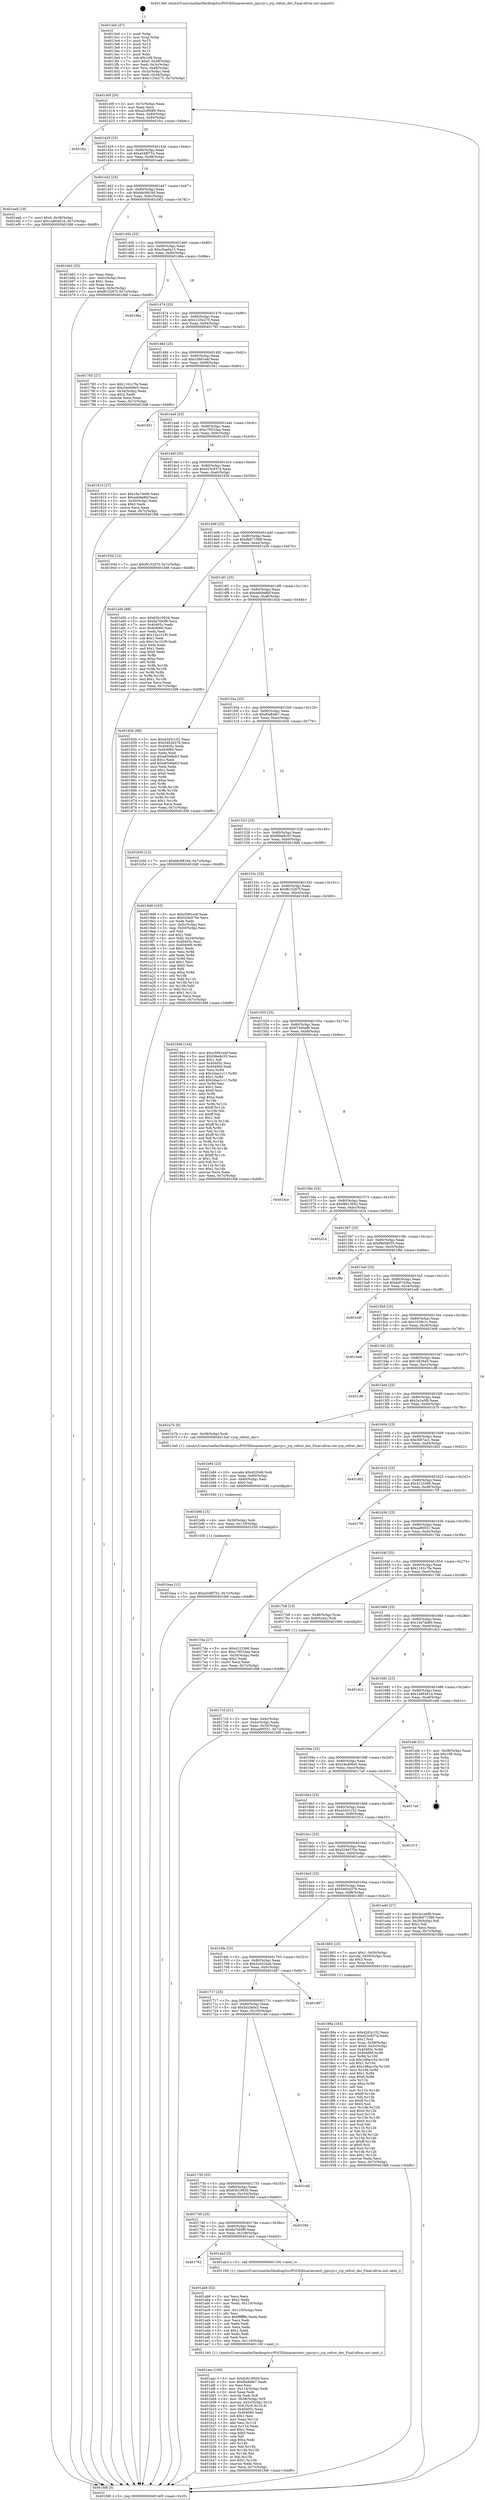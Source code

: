 digraph "0x4013e0" {
  label = "0x4013e0 (/mnt/c/Users/mathe/Desktop/tcc/POCII/binaries/extr_jqsrcjv.c_jvp_refcnt_dec_Final-ollvm.out::main(0))"
  labelloc = "t"
  node[shape=record]

  Entry [label="",width=0.3,height=0.3,shape=circle,fillcolor=black,style=filled]
  "0x40140f" [label="{
     0x40140f [26]\l
     | [instrs]\l
     &nbsp;&nbsp;0x40140f \<+3\>: mov -0x7c(%rbp),%eax\l
     &nbsp;&nbsp;0x401412 \<+2\>: mov %eax,%ecx\l
     &nbsp;&nbsp;0x401414 \<+6\>: sub $0xa2cf0689,%ecx\l
     &nbsp;&nbsp;0x40141a \<+3\>: mov %eax,-0x80(%rbp)\l
     &nbsp;&nbsp;0x40141d \<+6\>: mov %ecx,-0x84(%rbp)\l
     &nbsp;&nbsp;0x401423 \<+6\>: je 0000000000401fcc \<main+0xbec\>\l
  }"]
  "0x401fcc" [label="{
     0x401fcc\l
  }", style=dashed]
  "0x401429" [label="{
     0x401429 [25]\l
     | [instrs]\l
     &nbsp;&nbsp;0x401429 \<+5\>: jmp 000000000040142e \<main+0x4e\>\l
     &nbsp;&nbsp;0x40142e \<+3\>: mov -0x80(%rbp),%eax\l
     &nbsp;&nbsp;0x401431 \<+5\>: sub $0xa548f752,%eax\l
     &nbsp;&nbsp;0x401436 \<+6\>: mov %eax,-0x88(%rbp)\l
     &nbsp;&nbsp;0x40143c \<+6\>: je 0000000000401eeb \<main+0xb0b\>\l
  }"]
  Exit [label="",width=0.3,height=0.3,shape=circle,fillcolor=black,style=filled,peripheries=2]
  "0x401eeb" [label="{
     0x401eeb [19]\l
     | [instrs]\l
     &nbsp;&nbsp;0x401eeb \<+7\>: movl $0x0,-0x38(%rbp)\l
     &nbsp;&nbsp;0x401ef2 \<+7\>: movl $0x1a86481d,-0x7c(%rbp)\l
     &nbsp;&nbsp;0x401ef9 \<+5\>: jmp 0000000000401fd8 \<main+0xbf8\>\l
  }"]
  "0x401442" [label="{
     0x401442 [25]\l
     | [instrs]\l
     &nbsp;&nbsp;0x401442 \<+5\>: jmp 0000000000401447 \<main+0x67\>\l
     &nbsp;&nbsp;0x401447 \<+3\>: mov -0x80(%rbp),%eax\l
     &nbsp;&nbsp;0x40144a \<+5\>: sub $0xb6c9818d,%eax\l
     &nbsp;&nbsp;0x40144f \<+6\>: mov %eax,-0x8c(%rbp)\l
     &nbsp;&nbsp;0x401455 \<+6\>: je 0000000000401b62 \<main+0x782\>\l
  }"]
  "0x401baa" [label="{
     0x401baa [12]\l
     | [instrs]\l
     &nbsp;&nbsp;0x401baa \<+7\>: movl $0xa548f752,-0x7c(%rbp)\l
     &nbsp;&nbsp;0x401bb1 \<+5\>: jmp 0000000000401fd8 \<main+0xbf8\>\l
  }"]
  "0x401b62" [label="{
     0x401b62 [25]\l
     | [instrs]\l
     &nbsp;&nbsp;0x401b62 \<+2\>: xor %eax,%eax\l
     &nbsp;&nbsp;0x401b64 \<+3\>: mov -0x5c(%rbp),%ecx\l
     &nbsp;&nbsp;0x401b67 \<+3\>: sub $0x1,%eax\l
     &nbsp;&nbsp;0x401b6a \<+2\>: sub %eax,%ecx\l
     &nbsp;&nbsp;0x401b6c \<+3\>: mov %ecx,-0x5c(%rbp)\l
     &nbsp;&nbsp;0x401b6f \<+7\>: movl $0xf615267f,-0x7c(%rbp)\l
     &nbsp;&nbsp;0x401b76 \<+5\>: jmp 0000000000401fd8 \<main+0xbf8\>\l
  }"]
  "0x40145b" [label="{
     0x40145b [25]\l
     | [instrs]\l
     &nbsp;&nbsp;0x40145b \<+5\>: jmp 0000000000401460 \<main+0x80\>\l
     &nbsp;&nbsp;0x401460 \<+3\>: mov -0x80(%rbp),%eax\l
     &nbsp;&nbsp;0x401463 \<+5\>: sub $0xc0aa0a15,%eax\l
     &nbsp;&nbsp;0x401468 \<+6\>: mov %eax,-0x90(%rbp)\l
     &nbsp;&nbsp;0x40146e \<+6\>: je 0000000000401d6e \<main+0x98e\>\l
  }"]
  "0x401b9b" [label="{
     0x401b9b [15]\l
     | [instrs]\l
     &nbsp;&nbsp;0x401b9b \<+4\>: mov -0x58(%rbp),%rdi\l
     &nbsp;&nbsp;0x401b9f \<+6\>: mov %eax,-0x118(%rbp)\l
     &nbsp;&nbsp;0x401ba5 \<+5\>: call 0000000000401030 \<free@plt\>\l
     | [calls]\l
     &nbsp;&nbsp;0x401030 \{1\} (unknown)\l
  }"]
  "0x401d6e" [label="{
     0x401d6e\l
  }", style=dashed]
  "0x401474" [label="{
     0x401474 [25]\l
     | [instrs]\l
     &nbsp;&nbsp;0x401474 \<+5\>: jmp 0000000000401479 \<main+0x99\>\l
     &nbsp;&nbsp;0x401479 \<+3\>: mov -0x80(%rbp),%eax\l
     &nbsp;&nbsp;0x40147c \<+5\>: sub $0xc125e275,%eax\l
     &nbsp;&nbsp;0x401481 \<+6\>: mov %eax,-0x94(%rbp)\l
     &nbsp;&nbsp;0x401487 \<+6\>: je 0000000000401785 \<main+0x3a5\>\l
  }"]
  "0x401b84" [label="{
     0x401b84 [23]\l
     | [instrs]\l
     &nbsp;&nbsp;0x401b84 \<+10\>: movabs $0x4020d6,%rdi\l
     &nbsp;&nbsp;0x401b8e \<+3\>: mov %eax,-0x60(%rbp)\l
     &nbsp;&nbsp;0x401b91 \<+3\>: mov -0x60(%rbp),%esi\l
     &nbsp;&nbsp;0x401b94 \<+2\>: mov $0x0,%al\l
     &nbsp;&nbsp;0x401b96 \<+5\>: call 0000000000401040 \<printf@plt\>\l
     | [calls]\l
     &nbsp;&nbsp;0x401040 \{1\} (unknown)\l
  }"]
  "0x401785" [label="{
     0x401785 [27]\l
     | [instrs]\l
     &nbsp;&nbsp;0x401785 \<+5\>: mov $0x1161c7fa,%eax\l
     &nbsp;&nbsp;0x40178a \<+5\>: mov $0x24ed06e5,%ecx\l
     &nbsp;&nbsp;0x40178f \<+3\>: mov -0x34(%rbp),%edx\l
     &nbsp;&nbsp;0x401792 \<+3\>: cmp $0x2,%edx\l
     &nbsp;&nbsp;0x401795 \<+3\>: cmovne %ecx,%eax\l
     &nbsp;&nbsp;0x401798 \<+3\>: mov %eax,-0x7c(%rbp)\l
     &nbsp;&nbsp;0x40179b \<+5\>: jmp 0000000000401fd8 \<main+0xbf8\>\l
  }"]
  "0x40148d" [label="{
     0x40148d [25]\l
     | [instrs]\l
     &nbsp;&nbsp;0x40148d \<+5\>: jmp 0000000000401492 \<main+0xb2\>\l
     &nbsp;&nbsp;0x401492 \<+3\>: mov -0x80(%rbp),%eax\l
     &nbsp;&nbsp;0x401495 \<+5\>: sub $0xc5991e4f,%eax\l
     &nbsp;&nbsp;0x40149a \<+6\>: mov %eax,-0x98(%rbp)\l
     &nbsp;&nbsp;0x4014a0 \<+6\>: je 0000000000401f41 \<main+0xb61\>\l
  }"]
  "0x401fd8" [label="{
     0x401fd8 [5]\l
     | [instrs]\l
     &nbsp;&nbsp;0x401fd8 \<+5\>: jmp 000000000040140f \<main+0x2f\>\l
  }"]
  "0x4013e0" [label="{
     0x4013e0 [47]\l
     | [instrs]\l
     &nbsp;&nbsp;0x4013e0 \<+1\>: push %rbp\l
     &nbsp;&nbsp;0x4013e1 \<+3\>: mov %rsp,%rbp\l
     &nbsp;&nbsp;0x4013e4 \<+2\>: push %r15\l
     &nbsp;&nbsp;0x4013e6 \<+2\>: push %r14\l
     &nbsp;&nbsp;0x4013e8 \<+2\>: push %r13\l
     &nbsp;&nbsp;0x4013ea \<+2\>: push %r12\l
     &nbsp;&nbsp;0x4013ec \<+1\>: push %rbx\l
     &nbsp;&nbsp;0x4013ed \<+7\>: sub $0x108,%rsp\l
     &nbsp;&nbsp;0x4013f4 \<+7\>: movl $0x0,-0x38(%rbp)\l
     &nbsp;&nbsp;0x4013fb \<+3\>: mov %edi,-0x3c(%rbp)\l
     &nbsp;&nbsp;0x4013fe \<+4\>: mov %rsi,-0x48(%rbp)\l
     &nbsp;&nbsp;0x401402 \<+3\>: mov -0x3c(%rbp),%edi\l
     &nbsp;&nbsp;0x401405 \<+3\>: mov %edi,-0x34(%rbp)\l
     &nbsp;&nbsp;0x401408 \<+7\>: movl $0xc125e275,-0x7c(%rbp)\l
  }"]
  "0x401aec" [label="{
     0x401aec [106]\l
     | [instrs]\l
     &nbsp;&nbsp;0x401aec \<+5\>: mov $0x63b19926,%ecx\l
     &nbsp;&nbsp;0x401af1 \<+5\>: mov $0xf0e84fe7,%edx\l
     &nbsp;&nbsp;0x401af6 \<+2\>: xor %esi,%esi\l
     &nbsp;&nbsp;0x401af8 \<+6\>: mov -0x114(%rbp),%edi\l
     &nbsp;&nbsp;0x401afe \<+3\>: imul %eax,%edi\l
     &nbsp;&nbsp;0x401b01 \<+3\>: movslq %edi,%r8\l
     &nbsp;&nbsp;0x401b04 \<+4\>: mov -0x58(%rbp),%r9\l
     &nbsp;&nbsp;0x401b08 \<+4\>: movslq -0x5c(%rbp),%r10\l
     &nbsp;&nbsp;0x401b0c \<+4\>: mov %r8,(%r9,%r10,8)\l
     &nbsp;&nbsp;0x401b10 \<+7\>: mov 0x40405c,%eax\l
     &nbsp;&nbsp;0x401b17 \<+7\>: mov 0x404060,%edi\l
     &nbsp;&nbsp;0x401b1e \<+3\>: sub $0x1,%esi\l
     &nbsp;&nbsp;0x401b21 \<+3\>: mov %eax,%r11d\l
     &nbsp;&nbsp;0x401b24 \<+3\>: add %esi,%r11d\l
     &nbsp;&nbsp;0x401b27 \<+4\>: imul %r11d,%eax\l
     &nbsp;&nbsp;0x401b2b \<+3\>: and $0x1,%eax\l
     &nbsp;&nbsp;0x401b2e \<+3\>: cmp $0x0,%eax\l
     &nbsp;&nbsp;0x401b31 \<+3\>: sete %bl\l
     &nbsp;&nbsp;0x401b34 \<+3\>: cmp $0xa,%edi\l
     &nbsp;&nbsp;0x401b37 \<+4\>: setl %r14b\l
     &nbsp;&nbsp;0x401b3b \<+3\>: mov %bl,%r15b\l
     &nbsp;&nbsp;0x401b3e \<+3\>: and %r14b,%r15b\l
     &nbsp;&nbsp;0x401b41 \<+3\>: xor %r14b,%bl\l
     &nbsp;&nbsp;0x401b44 \<+3\>: or %bl,%r15b\l
     &nbsp;&nbsp;0x401b47 \<+4\>: test $0x1,%r15b\l
     &nbsp;&nbsp;0x401b4b \<+3\>: cmovne %edx,%ecx\l
     &nbsp;&nbsp;0x401b4e \<+3\>: mov %ecx,-0x7c(%rbp)\l
     &nbsp;&nbsp;0x401b51 \<+5\>: jmp 0000000000401fd8 \<main+0xbf8\>\l
  }"]
  "0x401f41" [label="{
     0x401f41\l
  }", style=dashed]
  "0x4014a6" [label="{
     0x4014a6 [25]\l
     | [instrs]\l
     &nbsp;&nbsp;0x4014a6 \<+5\>: jmp 00000000004014ab \<main+0xcb\>\l
     &nbsp;&nbsp;0x4014ab \<+3\>: mov -0x80(%rbp),%eax\l
     &nbsp;&nbsp;0x4014ae \<+5\>: sub $0xc79533aa,%eax\l
     &nbsp;&nbsp;0x4014b3 \<+6\>: mov %eax,-0x9c(%rbp)\l
     &nbsp;&nbsp;0x4014b9 \<+6\>: je 0000000000401810 \<main+0x430\>\l
  }"]
  "0x401ab8" [label="{
     0x401ab8 [52]\l
     | [instrs]\l
     &nbsp;&nbsp;0x401ab8 \<+2\>: xor %ecx,%ecx\l
     &nbsp;&nbsp;0x401aba \<+5\>: mov $0x2,%edx\l
     &nbsp;&nbsp;0x401abf \<+6\>: mov %edx,-0x110(%rbp)\l
     &nbsp;&nbsp;0x401ac5 \<+1\>: cltd\l
     &nbsp;&nbsp;0x401ac6 \<+6\>: mov -0x110(%rbp),%esi\l
     &nbsp;&nbsp;0x401acc \<+2\>: idiv %esi\l
     &nbsp;&nbsp;0x401ace \<+6\>: imul $0xfffffffe,%edx,%edx\l
     &nbsp;&nbsp;0x401ad4 \<+2\>: mov %ecx,%edi\l
     &nbsp;&nbsp;0x401ad6 \<+2\>: sub %edx,%edi\l
     &nbsp;&nbsp;0x401ad8 \<+2\>: mov %ecx,%edx\l
     &nbsp;&nbsp;0x401ada \<+3\>: sub $0x1,%edx\l
     &nbsp;&nbsp;0x401add \<+2\>: add %edx,%edi\l
     &nbsp;&nbsp;0x401adf \<+2\>: sub %edi,%ecx\l
     &nbsp;&nbsp;0x401ae1 \<+6\>: mov %ecx,-0x114(%rbp)\l
     &nbsp;&nbsp;0x401ae7 \<+5\>: call 0000000000401160 \<next_i\>\l
     | [calls]\l
     &nbsp;&nbsp;0x401160 \{1\} (/mnt/c/Users/mathe/Desktop/tcc/POCII/binaries/extr_jqsrcjv.c_jvp_refcnt_dec_Final-ollvm.out::next_i)\l
  }"]
  "0x401810" [label="{
     0x401810 [27]\l
     | [instrs]\l
     &nbsp;&nbsp;0x401810 \<+5\>: mov $0x16a7de80,%eax\l
     &nbsp;&nbsp;0x401815 \<+5\>: mov $0xeeb9a8bf,%ecx\l
     &nbsp;&nbsp;0x40181a \<+3\>: mov -0x30(%rbp),%edx\l
     &nbsp;&nbsp;0x40181d \<+3\>: cmp $0x0,%edx\l
     &nbsp;&nbsp;0x401820 \<+3\>: cmove %ecx,%eax\l
     &nbsp;&nbsp;0x401823 \<+3\>: mov %eax,-0x7c(%rbp)\l
     &nbsp;&nbsp;0x401826 \<+5\>: jmp 0000000000401fd8 \<main+0xbf8\>\l
  }"]
  "0x4014bf" [label="{
     0x4014bf [25]\l
     | [instrs]\l
     &nbsp;&nbsp;0x4014bf \<+5\>: jmp 00000000004014c4 \<main+0xe4\>\l
     &nbsp;&nbsp;0x4014c4 \<+3\>: mov -0x80(%rbp),%eax\l
     &nbsp;&nbsp;0x4014c7 \<+5\>: sub $0xd23c837d,%eax\l
     &nbsp;&nbsp;0x4014cc \<+6\>: mov %eax,-0xa0(%rbp)\l
     &nbsp;&nbsp;0x4014d2 \<+6\>: je 000000000040193d \<main+0x55d\>\l
  }"]
  "0x401762" [label="{
     0x401762\l
  }", style=dashed]
  "0x40193d" [label="{
     0x40193d [12]\l
     | [instrs]\l
     &nbsp;&nbsp;0x40193d \<+7\>: movl $0xf615267f,-0x7c(%rbp)\l
     &nbsp;&nbsp;0x401944 \<+5\>: jmp 0000000000401fd8 \<main+0xbf8\>\l
  }"]
  "0x4014d8" [label="{
     0x4014d8 [25]\l
     | [instrs]\l
     &nbsp;&nbsp;0x4014d8 \<+5\>: jmp 00000000004014dd \<main+0xfd\>\l
     &nbsp;&nbsp;0x4014dd \<+3\>: mov -0x80(%rbp),%eax\l
     &nbsp;&nbsp;0x4014e0 \<+5\>: sub $0xdb671588,%eax\l
     &nbsp;&nbsp;0x4014e5 \<+6\>: mov %eax,-0xa4(%rbp)\l
     &nbsp;&nbsp;0x4014eb \<+6\>: je 0000000000401a5b \<main+0x67b\>\l
  }"]
  "0x401ab3" [label="{
     0x401ab3 [5]\l
     | [instrs]\l
     &nbsp;&nbsp;0x401ab3 \<+5\>: call 0000000000401160 \<next_i\>\l
     | [calls]\l
     &nbsp;&nbsp;0x401160 \{1\} (/mnt/c/Users/mathe/Desktop/tcc/POCII/binaries/extr_jqsrcjv.c_jvp_refcnt_dec_Final-ollvm.out::next_i)\l
  }"]
  "0x401a5b" [label="{
     0x401a5b [88]\l
     | [instrs]\l
     &nbsp;&nbsp;0x401a5b \<+5\>: mov $0x63b19926,%eax\l
     &nbsp;&nbsp;0x401a60 \<+5\>: mov $0x6a7f40f9,%ecx\l
     &nbsp;&nbsp;0x401a65 \<+7\>: mov 0x40405c,%edx\l
     &nbsp;&nbsp;0x401a6c \<+7\>: mov 0x404060,%esi\l
     &nbsp;&nbsp;0x401a73 \<+2\>: mov %edx,%edi\l
     &nbsp;&nbsp;0x401a75 \<+6\>: add $0x15a101f0,%edi\l
     &nbsp;&nbsp;0x401a7b \<+3\>: sub $0x1,%edi\l
     &nbsp;&nbsp;0x401a7e \<+6\>: sub $0x15a101f0,%edi\l
     &nbsp;&nbsp;0x401a84 \<+3\>: imul %edi,%edx\l
     &nbsp;&nbsp;0x401a87 \<+3\>: and $0x1,%edx\l
     &nbsp;&nbsp;0x401a8a \<+3\>: cmp $0x0,%edx\l
     &nbsp;&nbsp;0x401a8d \<+4\>: sete %r8b\l
     &nbsp;&nbsp;0x401a91 \<+3\>: cmp $0xa,%esi\l
     &nbsp;&nbsp;0x401a94 \<+4\>: setl %r9b\l
     &nbsp;&nbsp;0x401a98 \<+3\>: mov %r8b,%r10b\l
     &nbsp;&nbsp;0x401a9b \<+3\>: and %r9b,%r10b\l
     &nbsp;&nbsp;0x401a9e \<+3\>: xor %r9b,%r8b\l
     &nbsp;&nbsp;0x401aa1 \<+3\>: or %r8b,%r10b\l
     &nbsp;&nbsp;0x401aa4 \<+4\>: test $0x1,%r10b\l
     &nbsp;&nbsp;0x401aa8 \<+3\>: cmovne %ecx,%eax\l
     &nbsp;&nbsp;0x401aab \<+3\>: mov %eax,-0x7c(%rbp)\l
     &nbsp;&nbsp;0x401aae \<+5\>: jmp 0000000000401fd8 \<main+0xbf8\>\l
  }"]
  "0x4014f1" [label="{
     0x4014f1 [25]\l
     | [instrs]\l
     &nbsp;&nbsp;0x4014f1 \<+5\>: jmp 00000000004014f6 \<main+0x116\>\l
     &nbsp;&nbsp;0x4014f6 \<+3\>: mov -0x80(%rbp),%eax\l
     &nbsp;&nbsp;0x4014f9 \<+5\>: sub $0xeeb9a8bf,%eax\l
     &nbsp;&nbsp;0x4014fe \<+6\>: mov %eax,-0xa8(%rbp)\l
     &nbsp;&nbsp;0x401504 \<+6\>: je 000000000040182b \<main+0x44b\>\l
  }"]
  "0x401749" [label="{
     0x401749 [25]\l
     | [instrs]\l
     &nbsp;&nbsp;0x401749 \<+5\>: jmp 000000000040174e \<main+0x36e\>\l
     &nbsp;&nbsp;0x40174e \<+3\>: mov -0x80(%rbp),%eax\l
     &nbsp;&nbsp;0x401751 \<+5\>: sub $0x6a7f40f9,%eax\l
     &nbsp;&nbsp;0x401756 \<+6\>: mov %eax,-0x108(%rbp)\l
     &nbsp;&nbsp;0x40175c \<+6\>: je 0000000000401ab3 \<main+0x6d3\>\l
  }"]
  "0x40182b" [label="{
     0x40182b [88]\l
     | [instrs]\l
     &nbsp;&nbsp;0x40182b \<+5\>: mov $0x42d3c152,%eax\l
     &nbsp;&nbsp;0x401830 \<+5\>: mov $0x5483d378,%ecx\l
     &nbsp;&nbsp;0x401835 \<+7\>: mov 0x40405c,%edx\l
     &nbsp;&nbsp;0x40183c \<+7\>: mov 0x404060,%esi\l
     &nbsp;&nbsp;0x401843 \<+2\>: mov %edx,%edi\l
     &nbsp;&nbsp;0x401845 \<+6\>: sub $0xa6548e63,%edi\l
     &nbsp;&nbsp;0x40184b \<+3\>: sub $0x1,%edi\l
     &nbsp;&nbsp;0x40184e \<+6\>: add $0xa6548e63,%edi\l
     &nbsp;&nbsp;0x401854 \<+3\>: imul %edi,%edx\l
     &nbsp;&nbsp;0x401857 \<+3\>: and $0x1,%edx\l
     &nbsp;&nbsp;0x40185a \<+3\>: cmp $0x0,%edx\l
     &nbsp;&nbsp;0x40185d \<+4\>: sete %r8b\l
     &nbsp;&nbsp;0x401861 \<+3\>: cmp $0xa,%esi\l
     &nbsp;&nbsp;0x401864 \<+4\>: setl %r9b\l
     &nbsp;&nbsp;0x401868 \<+3\>: mov %r8b,%r10b\l
     &nbsp;&nbsp;0x40186b \<+3\>: and %r9b,%r10b\l
     &nbsp;&nbsp;0x40186e \<+3\>: xor %r9b,%r8b\l
     &nbsp;&nbsp;0x401871 \<+3\>: or %r8b,%r10b\l
     &nbsp;&nbsp;0x401874 \<+4\>: test $0x1,%r10b\l
     &nbsp;&nbsp;0x401878 \<+3\>: cmovne %ecx,%eax\l
     &nbsp;&nbsp;0x40187b \<+3\>: mov %eax,-0x7c(%rbp)\l
     &nbsp;&nbsp;0x40187e \<+5\>: jmp 0000000000401fd8 \<main+0xbf8\>\l
  }"]
  "0x40150a" [label="{
     0x40150a [25]\l
     | [instrs]\l
     &nbsp;&nbsp;0x40150a \<+5\>: jmp 000000000040150f \<main+0x12f\>\l
     &nbsp;&nbsp;0x40150f \<+3\>: mov -0x80(%rbp),%eax\l
     &nbsp;&nbsp;0x401512 \<+5\>: sub $0xf0e84fe7,%eax\l
     &nbsp;&nbsp;0x401517 \<+6\>: mov %eax,-0xac(%rbp)\l
     &nbsp;&nbsp;0x40151d \<+6\>: je 0000000000401b56 \<main+0x776\>\l
  }"]
  "0x401f4d" [label="{
     0x401f4d\l
  }", style=dashed]
  "0x401b56" [label="{
     0x401b56 [12]\l
     | [instrs]\l
     &nbsp;&nbsp;0x401b56 \<+7\>: movl $0xb6c9818d,-0x7c(%rbp)\l
     &nbsp;&nbsp;0x401b5d \<+5\>: jmp 0000000000401fd8 \<main+0xbf8\>\l
  }"]
  "0x401523" [label="{
     0x401523 [25]\l
     | [instrs]\l
     &nbsp;&nbsp;0x401523 \<+5\>: jmp 0000000000401528 \<main+0x148\>\l
     &nbsp;&nbsp;0x401528 \<+3\>: mov -0x80(%rbp),%eax\l
     &nbsp;&nbsp;0x40152b \<+5\>: sub $0xf4be8c55,%eax\l
     &nbsp;&nbsp;0x401530 \<+6\>: mov %eax,-0xb0(%rbp)\l
     &nbsp;&nbsp;0x401536 \<+6\>: je 00000000004019d9 \<main+0x5f9\>\l
  }"]
  "0x401730" [label="{
     0x401730 [25]\l
     | [instrs]\l
     &nbsp;&nbsp;0x401730 \<+5\>: jmp 0000000000401735 \<main+0x355\>\l
     &nbsp;&nbsp;0x401735 \<+3\>: mov -0x80(%rbp),%eax\l
     &nbsp;&nbsp;0x401738 \<+5\>: sub $0x63b19926,%eax\l
     &nbsp;&nbsp;0x40173d \<+6\>: mov %eax,-0x104(%rbp)\l
     &nbsp;&nbsp;0x401743 \<+6\>: je 0000000000401f4d \<main+0xb6d\>\l
  }"]
  "0x4019d9" [label="{
     0x4019d9 [103]\l
     | [instrs]\l
     &nbsp;&nbsp;0x4019d9 \<+5\>: mov $0xc5991e4f,%eax\l
     &nbsp;&nbsp;0x4019de \<+5\>: mov $0x524e570e,%ecx\l
     &nbsp;&nbsp;0x4019e3 \<+2\>: xor %edx,%edx\l
     &nbsp;&nbsp;0x4019e5 \<+3\>: mov -0x5c(%rbp),%esi\l
     &nbsp;&nbsp;0x4019e8 \<+3\>: cmp -0x50(%rbp),%esi\l
     &nbsp;&nbsp;0x4019eb \<+4\>: setl %dil\l
     &nbsp;&nbsp;0x4019ef \<+4\>: and $0x1,%dil\l
     &nbsp;&nbsp;0x4019f3 \<+4\>: mov %dil,-0x29(%rbp)\l
     &nbsp;&nbsp;0x4019f7 \<+7\>: mov 0x40405c,%esi\l
     &nbsp;&nbsp;0x4019fe \<+8\>: mov 0x404060,%r8d\l
     &nbsp;&nbsp;0x401a06 \<+3\>: sub $0x1,%edx\l
     &nbsp;&nbsp;0x401a09 \<+3\>: mov %esi,%r9d\l
     &nbsp;&nbsp;0x401a0c \<+3\>: add %edx,%r9d\l
     &nbsp;&nbsp;0x401a0f \<+4\>: imul %r9d,%esi\l
     &nbsp;&nbsp;0x401a13 \<+3\>: and $0x1,%esi\l
     &nbsp;&nbsp;0x401a16 \<+3\>: cmp $0x0,%esi\l
     &nbsp;&nbsp;0x401a19 \<+4\>: sete %dil\l
     &nbsp;&nbsp;0x401a1d \<+4\>: cmp $0xa,%r8d\l
     &nbsp;&nbsp;0x401a21 \<+4\>: setl %r10b\l
     &nbsp;&nbsp;0x401a25 \<+3\>: mov %dil,%r11b\l
     &nbsp;&nbsp;0x401a28 \<+3\>: and %r10b,%r11b\l
     &nbsp;&nbsp;0x401a2b \<+3\>: xor %r10b,%dil\l
     &nbsp;&nbsp;0x401a2e \<+3\>: or %dil,%r11b\l
     &nbsp;&nbsp;0x401a31 \<+4\>: test $0x1,%r11b\l
     &nbsp;&nbsp;0x401a35 \<+3\>: cmovne %ecx,%eax\l
     &nbsp;&nbsp;0x401a38 \<+3\>: mov %eax,-0x7c(%rbp)\l
     &nbsp;&nbsp;0x401a3b \<+5\>: jmp 0000000000401fd8 \<main+0xbf8\>\l
  }"]
  "0x40153c" [label="{
     0x40153c [25]\l
     | [instrs]\l
     &nbsp;&nbsp;0x40153c \<+5\>: jmp 0000000000401541 \<main+0x161\>\l
     &nbsp;&nbsp;0x401541 \<+3\>: mov -0x80(%rbp),%eax\l
     &nbsp;&nbsp;0x401544 \<+5\>: sub $0xf615267f,%eax\l
     &nbsp;&nbsp;0x401549 \<+6\>: mov %eax,-0xb4(%rbp)\l
     &nbsp;&nbsp;0x40154f \<+6\>: je 0000000000401949 \<main+0x569\>\l
  }"]
  "0x401c46" [label="{
     0x401c46\l
  }", style=dashed]
  "0x401949" [label="{
     0x401949 [144]\l
     | [instrs]\l
     &nbsp;&nbsp;0x401949 \<+5\>: mov $0xc5991e4f,%eax\l
     &nbsp;&nbsp;0x40194e \<+5\>: mov $0xf4be8c55,%ecx\l
     &nbsp;&nbsp;0x401953 \<+2\>: mov $0x1,%dl\l
     &nbsp;&nbsp;0x401955 \<+7\>: mov 0x40405c,%esi\l
     &nbsp;&nbsp;0x40195c \<+7\>: mov 0x404060,%edi\l
     &nbsp;&nbsp;0x401963 \<+3\>: mov %esi,%r8d\l
     &nbsp;&nbsp;0x401966 \<+7\>: sub $0x2daa1c11,%r8d\l
     &nbsp;&nbsp;0x40196d \<+4\>: sub $0x1,%r8d\l
     &nbsp;&nbsp;0x401971 \<+7\>: add $0x2daa1c11,%r8d\l
     &nbsp;&nbsp;0x401978 \<+4\>: imul %r8d,%esi\l
     &nbsp;&nbsp;0x40197c \<+3\>: and $0x1,%esi\l
     &nbsp;&nbsp;0x40197f \<+3\>: cmp $0x0,%esi\l
     &nbsp;&nbsp;0x401982 \<+4\>: sete %r9b\l
     &nbsp;&nbsp;0x401986 \<+3\>: cmp $0xa,%edi\l
     &nbsp;&nbsp;0x401989 \<+4\>: setl %r10b\l
     &nbsp;&nbsp;0x40198d \<+3\>: mov %r9b,%r11b\l
     &nbsp;&nbsp;0x401990 \<+4\>: xor $0xff,%r11b\l
     &nbsp;&nbsp;0x401994 \<+3\>: mov %r10b,%bl\l
     &nbsp;&nbsp;0x401997 \<+3\>: xor $0xff,%bl\l
     &nbsp;&nbsp;0x40199a \<+3\>: xor $0x1,%dl\l
     &nbsp;&nbsp;0x40199d \<+3\>: mov %r11b,%r14b\l
     &nbsp;&nbsp;0x4019a0 \<+4\>: and $0xff,%r14b\l
     &nbsp;&nbsp;0x4019a4 \<+3\>: and %dl,%r9b\l
     &nbsp;&nbsp;0x4019a7 \<+3\>: mov %bl,%r15b\l
     &nbsp;&nbsp;0x4019aa \<+4\>: and $0xff,%r15b\l
     &nbsp;&nbsp;0x4019ae \<+3\>: and %dl,%r10b\l
     &nbsp;&nbsp;0x4019b1 \<+3\>: or %r9b,%r14b\l
     &nbsp;&nbsp;0x4019b4 \<+3\>: or %r10b,%r15b\l
     &nbsp;&nbsp;0x4019b7 \<+3\>: xor %r15b,%r14b\l
     &nbsp;&nbsp;0x4019ba \<+3\>: or %bl,%r11b\l
     &nbsp;&nbsp;0x4019bd \<+4\>: xor $0xff,%r11b\l
     &nbsp;&nbsp;0x4019c1 \<+3\>: or $0x1,%dl\l
     &nbsp;&nbsp;0x4019c4 \<+3\>: and %dl,%r11b\l
     &nbsp;&nbsp;0x4019c7 \<+3\>: or %r11b,%r14b\l
     &nbsp;&nbsp;0x4019ca \<+4\>: test $0x1,%r14b\l
     &nbsp;&nbsp;0x4019ce \<+3\>: cmovne %ecx,%eax\l
     &nbsp;&nbsp;0x4019d1 \<+3\>: mov %eax,-0x7c(%rbp)\l
     &nbsp;&nbsp;0x4019d4 \<+5\>: jmp 0000000000401fd8 \<main+0xbf8\>\l
  }"]
  "0x401555" [label="{
     0x401555 [25]\l
     | [instrs]\l
     &nbsp;&nbsp;0x401555 \<+5\>: jmp 000000000040155a \<main+0x17a\>\l
     &nbsp;&nbsp;0x40155a \<+3\>: mov -0x80(%rbp),%eax\l
     &nbsp;&nbsp;0x40155d \<+5\>: sub $0xf7400ef8,%eax\l
     &nbsp;&nbsp;0x401562 \<+6\>: mov %eax,-0xb8(%rbp)\l
     &nbsp;&nbsp;0x401568 \<+6\>: je 0000000000401dce \<main+0x9ee\>\l
  }"]
  "0x401717" [label="{
     0x401717 [25]\l
     | [instrs]\l
     &nbsp;&nbsp;0x401717 \<+5\>: jmp 000000000040171c \<main+0x33c\>\l
     &nbsp;&nbsp;0x40171c \<+3\>: mov -0x80(%rbp),%eax\l
     &nbsp;&nbsp;0x40171f \<+5\>: sub $0x5d1fa0a3,%eax\l
     &nbsp;&nbsp;0x401724 \<+6\>: mov %eax,-0x100(%rbp)\l
     &nbsp;&nbsp;0x40172a \<+6\>: je 0000000000401c46 \<main+0x866\>\l
  }"]
  "0x401dce" [label="{
     0x401dce\l
  }", style=dashed]
  "0x40156e" [label="{
     0x40156e [25]\l
     | [instrs]\l
     &nbsp;&nbsp;0x40156e \<+5\>: jmp 0000000000401573 \<main+0x193\>\l
     &nbsp;&nbsp;0x401573 \<+3\>: mov -0x80(%rbp),%eax\l
     &nbsp;&nbsp;0x401576 \<+5\>: sub $0xf8613642,%eax\l
     &nbsp;&nbsp;0x40157b \<+6\>: mov %eax,-0xbc(%rbp)\l
     &nbsp;&nbsp;0x401581 \<+6\>: je 0000000000401d1d \<main+0x93d\>\l
  }"]
  "0x401d87" [label="{
     0x401d87\l
  }", style=dashed]
  "0x401d1d" [label="{
     0x401d1d\l
  }", style=dashed]
  "0x401587" [label="{
     0x401587 [25]\l
     | [instrs]\l
     &nbsp;&nbsp;0x401587 \<+5\>: jmp 000000000040158c \<main+0x1ac\>\l
     &nbsp;&nbsp;0x40158c \<+3\>: mov -0x80(%rbp),%eax\l
     &nbsp;&nbsp;0x40158f \<+5\>: sub $0xf9d58035,%eax\l
     &nbsp;&nbsp;0x401594 \<+6\>: mov %eax,-0xc0(%rbp)\l
     &nbsp;&nbsp;0x40159a \<+6\>: je 0000000000401f9e \<main+0xbbe\>\l
  }"]
  "0x40189a" [label="{
     0x40189a [163]\l
     | [instrs]\l
     &nbsp;&nbsp;0x40189a \<+5\>: mov $0x42d3c152,%ecx\l
     &nbsp;&nbsp;0x40189f \<+5\>: mov $0xd23c837d,%edx\l
     &nbsp;&nbsp;0x4018a4 \<+3\>: mov $0x1,%sil\l
     &nbsp;&nbsp;0x4018a7 \<+4\>: mov %rax,-0x58(%rbp)\l
     &nbsp;&nbsp;0x4018ab \<+7\>: movl $0x0,-0x5c(%rbp)\l
     &nbsp;&nbsp;0x4018b2 \<+8\>: mov 0x40405c,%r8d\l
     &nbsp;&nbsp;0x4018ba \<+8\>: mov 0x404060,%r9d\l
     &nbsp;&nbsp;0x4018c2 \<+3\>: mov %r8d,%r10d\l
     &nbsp;&nbsp;0x4018c5 \<+7\>: sub $0x196acc5a,%r10d\l
     &nbsp;&nbsp;0x4018cc \<+4\>: sub $0x1,%r10d\l
     &nbsp;&nbsp;0x4018d0 \<+7\>: add $0x196acc5a,%r10d\l
     &nbsp;&nbsp;0x4018d7 \<+4\>: imul %r10d,%r8d\l
     &nbsp;&nbsp;0x4018db \<+4\>: and $0x1,%r8d\l
     &nbsp;&nbsp;0x4018df \<+4\>: cmp $0x0,%r8d\l
     &nbsp;&nbsp;0x4018e3 \<+4\>: sete %r11b\l
     &nbsp;&nbsp;0x4018e7 \<+4\>: cmp $0xa,%r9d\l
     &nbsp;&nbsp;0x4018eb \<+3\>: setl %bl\l
     &nbsp;&nbsp;0x4018ee \<+3\>: mov %r11b,%r14b\l
     &nbsp;&nbsp;0x4018f1 \<+4\>: xor $0xff,%r14b\l
     &nbsp;&nbsp;0x4018f5 \<+3\>: mov %bl,%r15b\l
     &nbsp;&nbsp;0x4018f8 \<+4\>: xor $0xff,%r15b\l
     &nbsp;&nbsp;0x4018fc \<+4\>: xor $0x0,%sil\l
     &nbsp;&nbsp;0x401900 \<+3\>: mov %r14b,%r12b\l
     &nbsp;&nbsp;0x401903 \<+4\>: and $0x0,%r12b\l
     &nbsp;&nbsp;0x401907 \<+3\>: and %sil,%r11b\l
     &nbsp;&nbsp;0x40190a \<+3\>: mov %r15b,%r13b\l
     &nbsp;&nbsp;0x40190d \<+4\>: and $0x0,%r13b\l
     &nbsp;&nbsp;0x401911 \<+3\>: and %sil,%bl\l
     &nbsp;&nbsp;0x401914 \<+3\>: or %r11b,%r12b\l
     &nbsp;&nbsp;0x401917 \<+3\>: or %bl,%r13b\l
     &nbsp;&nbsp;0x40191a \<+3\>: xor %r13b,%r12b\l
     &nbsp;&nbsp;0x40191d \<+3\>: or %r15b,%r14b\l
     &nbsp;&nbsp;0x401920 \<+4\>: xor $0xff,%r14b\l
     &nbsp;&nbsp;0x401924 \<+4\>: or $0x0,%sil\l
     &nbsp;&nbsp;0x401928 \<+3\>: and %sil,%r14b\l
     &nbsp;&nbsp;0x40192b \<+3\>: or %r14b,%r12b\l
     &nbsp;&nbsp;0x40192e \<+4\>: test $0x1,%r12b\l
     &nbsp;&nbsp;0x401932 \<+3\>: cmovne %edx,%ecx\l
     &nbsp;&nbsp;0x401935 \<+3\>: mov %ecx,-0x7c(%rbp)\l
     &nbsp;&nbsp;0x401938 \<+5\>: jmp 0000000000401fd8 \<main+0xbf8\>\l
  }"]
  "0x401f9e" [label="{
     0x401f9e\l
  }", style=dashed]
  "0x4015a0" [label="{
     0x4015a0 [25]\l
     | [instrs]\l
     &nbsp;&nbsp;0x4015a0 \<+5\>: jmp 00000000004015a5 \<main+0x1c5\>\l
     &nbsp;&nbsp;0x4015a5 \<+3\>: mov -0x80(%rbp),%eax\l
     &nbsp;&nbsp;0x4015a8 \<+5\>: sub $0xfa9742ba,%eax\l
     &nbsp;&nbsp;0x4015ad \<+6\>: mov %eax,-0xc4(%rbp)\l
     &nbsp;&nbsp;0x4015b3 \<+6\>: je 0000000000401edf \<main+0xaff\>\l
  }"]
  "0x4016fe" [label="{
     0x4016fe [25]\l
     | [instrs]\l
     &nbsp;&nbsp;0x4016fe \<+5\>: jmp 0000000000401703 \<main+0x323\>\l
     &nbsp;&nbsp;0x401703 \<+3\>: mov -0x80(%rbp),%eax\l
     &nbsp;&nbsp;0x401706 \<+5\>: sub $0x5cd524a6,%eax\l
     &nbsp;&nbsp;0x40170b \<+6\>: mov %eax,-0xfc(%rbp)\l
     &nbsp;&nbsp;0x401711 \<+6\>: je 0000000000401d87 \<main+0x9a7\>\l
  }"]
  "0x401edf" [label="{
     0x401edf\l
  }", style=dashed]
  "0x4015b9" [label="{
     0x4015b9 [25]\l
     | [instrs]\l
     &nbsp;&nbsp;0x4015b9 \<+5\>: jmp 00000000004015be \<main+0x1de\>\l
     &nbsp;&nbsp;0x4015be \<+3\>: mov -0x80(%rbp),%eax\l
     &nbsp;&nbsp;0x4015c1 \<+5\>: sub $0x1039c1c,%eax\l
     &nbsp;&nbsp;0x4015c6 \<+6\>: mov %eax,-0xc8(%rbp)\l
     &nbsp;&nbsp;0x4015cc \<+6\>: je 0000000000401bb6 \<main+0x7d6\>\l
  }"]
  "0x401883" [label="{
     0x401883 [23]\l
     | [instrs]\l
     &nbsp;&nbsp;0x401883 \<+7\>: movl $0x1,-0x50(%rbp)\l
     &nbsp;&nbsp;0x40188a \<+4\>: movslq -0x50(%rbp),%rax\l
     &nbsp;&nbsp;0x40188e \<+4\>: shl $0x3,%rax\l
     &nbsp;&nbsp;0x401892 \<+3\>: mov %rax,%rdi\l
     &nbsp;&nbsp;0x401895 \<+5\>: call 0000000000401050 \<malloc@plt\>\l
     | [calls]\l
     &nbsp;&nbsp;0x401050 \{1\} (unknown)\l
  }"]
  "0x401bb6" [label="{
     0x401bb6\l
  }", style=dashed]
  "0x4015d2" [label="{
     0x4015d2 [25]\l
     | [instrs]\l
     &nbsp;&nbsp;0x4015d2 \<+5\>: jmp 00000000004015d7 \<main+0x1f7\>\l
     &nbsp;&nbsp;0x4015d7 \<+3\>: mov -0x80(%rbp),%eax\l
     &nbsp;&nbsp;0x4015da \<+5\>: sub $0x1f426d5,%eax\l
     &nbsp;&nbsp;0x4015df \<+6\>: mov %eax,-0xcc(%rbp)\l
     &nbsp;&nbsp;0x4015e5 \<+6\>: je 0000000000401cf6 \<main+0x916\>\l
  }"]
  "0x4016e5" [label="{
     0x4016e5 [25]\l
     | [instrs]\l
     &nbsp;&nbsp;0x4016e5 \<+5\>: jmp 00000000004016ea \<main+0x30a\>\l
     &nbsp;&nbsp;0x4016ea \<+3\>: mov -0x80(%rbp),%eax\l
     &nbsp;&nbsp;0x4016ed \<+5\>: sub $0x5483d378,%eax\l
     &nbsp;&nbsp;0x4016f2 \<+6\>: mov %eax,-0xf8(%rbp)\l
     &nbsp;&nbsp;0x4016f8 \<+6\>: je 0000000000401883 \<main+0x4a3\>\l
  }"]
  "0x401cf6" [label="{
     0x401cf6\l
  }", style=dashed]
  "0x4015eb" [label="{
     0x4015eb [25]\l
     | [instrs]\l
     &nbsp;&nbsp;0x4015eb \<+5\>: jmp 00000000004015f0 \<main+0x210\>\l
     &nbsp;&nbsp;0x4015f0 \<+3\>: mov -0x80(%rbp),%eax\l
     &nbsp;&nbsp;0x4015f3 \<+5\>: sub $0x2e1e0fb,%eax\l
     &nbsp;&nbsp;0x4015f8 \<+6\>: mov %eax,-0xd0(%rbp)\l
     &nbsp;&nbsp;0x4015fe \<+6\>: je 0000000000401b7b \<main+0x79b\>\l
  }"]
  "0x401a40" [label="{
     0x401a40 [27]\l
     | [instrs]\l
     &nbsp;&nbsp;0x401a40 \<+5\>: mov $0x2e1e0fb,%eax\l
     &nbsp;&nbsp;0x401a45 \<+5\>: mov $0xdb671588,%ecx\l
     &nbsp;&nbsp;0x401a4a \<+3\>: mov -0x29(%rbp),%dl\l
     &nbsp;&nbsp;0x401a4d \<+3\>: test $0x1,%dl\l
     &nbsp;&nbsp;0x401a50 \<+3\>: cmovne %ecx,%eax\l
     &nbsp;&nbsp;0x401a53 \<+3\>: mov %eax,-0x7c(%rbp)\l
     &nbsp;&nbsp;0x401a56 \<+5\>: jmp 0000000000401fd8 \<main+0xbf8\>\l
  }"]
  "0x401b7b" [label="{
     0x401b7b [9]\l
     | [instrs]\l
     &nbsp;&nbsp;0x401b7b \<+4\>: mov -0x58(%rbp),%rdi\l
     &nbsp;&nbsp;0x401b7f \<+5\>: call 00000000004013a0 \<jvp_refcnt_dec\>\l
     | [calls]\l
     &nbsp;&nbsp;0x4013a0 \{1\} (/mnt/c/Users/mathe/Desktop/tcc/POCII/binaries/extr_jqsrcjv.c_jvp_refcnt_dec_Final-ollvm.out::jvp_refcnt_dec)\l
  }"]
  "0x401604" [label="{
     0x401604 [25]\l
     | [instrs]\l
     &nbsp;&nbsp;0x401604 \<+5\>: jmp 0000000000401609 \<main+0x229\>\l
     &nbsp;&nbsp;0x401609 \<+3\>: mov -0x80(%rbp),%eax\l
     &nbsp;&nbsp;0x40160c \<+5\>: sub $0x3687ac1,%eax\l
     &nbsp;&nbsp;0x401611 \<+6\>: mov %eax,-0xd4(%rbp)\l
     &nbsp;&nbsp;0x401617 \<+6\>: je 0000000000401d02 \<main+0x922\>\l
  }"]
  "0x4016cc" [label="{
     0x4016cc [25]\l
     | [instrs]\l
     &nbsp;&nbsp;0x4016cc \<+5\>: jmp 00000000004016d1 \<main+0x2f1\>\l
     &nbsp;&nbsp;0x4016d1 \<+3\>: mov -0x80(%rbp),%eax\l
     &nbsp;&nbsp;0x4016d4 \<+5\>: sub $0x524e570e,%eax\l
     &nbsp;&nbsp;0x4016d9 \<+6\>: mov %eax,-0xf4(%rbp)\l
     &nbsp;&nbsp;0x4016df \<+6\>: je 0000000000401a40 \<main+0x660\>\l
  }"]
  "0x401d02" [label="{
     0x401d02\l
  }", style=dashed]
  "0x40161d" [label="{
     0x40161d [25]\l
     | [instrs]\l
     &nbsp;&nbsp;0x40161d \<+5\>: jmp 0000000000401622 \<main+0x242\>\l
     &nbsp;&nbsp;0x401622 \<+3\>: mov -0x80(%rbp),%eax\l
     &nbsp;&nbsp;0x401625 \<+5\>: sub $0x4123366,%eax\l
     &nbsp;&nbsp;0x40162a \<+6\>: mov %eax,-0xd8(%rbp)\l
     &nbsp;&nbsp;0x401630 \<+6\>: je 00000000004017f5 \<main+0x415\>\l
  }"]
  "0x401f13" [label="{
     0x401f13\l
  }", style=dashed]
  "0x4017f5" [label="{
     0x4017f5\l
  }", style=dashed]
  "0x401636" [label="{
     0x401636 [25]\l
     | [instrs]\l
     &nbsp;&nbsp;0x401636 \<+5\>: jmp 000000000040163b \<main+0x25b\>\l
     &nbsp;&nbsp;0x40163b \<+3\>: mov -0x80(%rbp),%eax\l
     &nbsp;&nbsp;0x40163e \<+5\>: sub $0xaa90551,%eax\l
     &nbsp;&nbsp;0x401643 \<+6\>: mov %eax,-0xdc(%rbp)\l
     &nbsp;&nbsp;0x401649 \<+6\>: je 00000000004017da \<main+0x3fa\>\l
  }"]
  "0x4016b3" [label="{
     0x4016b3 [25]\l
     | [instrs]\l
     &nbsp;&nbsp;0x4016b3 \<+5\>: jmp 00000000004016b8 \<main+0x2d8\>\l
     &nbsp;&nbsp;0x4016b8 \<+3\>: mov -0x80(%rbp),%eax\l
     &nbsp;&nbsp;0x4016bb \<+5\>: sub $0x42d3c152,%eax\l
     &nbsp;&nbsp;0x4016c0 \<+6\>: mov %eax,-0xf0(%rbp)\l
     &nbsp;&nbsp;0x4016c6 \<+6\>: je 0000000000401f13 \<main+0xb33\>\l
  }"]
  "0x4017da" [label="{
     0x4017da [27]\l
     | [instrs]\l
     &nbsp;&nbsp;0x4017da \<+5\>: mov $0x4123366,%eax\l
     &nbsp;&nbsp;0x4017df \<+5\>: mov $0xc79533aa,%ecx\l
     &nbsp;&nbsp;0x4017e4 \<+3\>: mov -0x30(%rbp),%edx\l
     &nbsp;&nbsp;0x4017e7 \<+3\>: cmp $0x1,%edx\l
     &nbsp;&nbsp;0x4017ea \<+3\>: cmovl %ecx,%eax\l
     &nbsp;&nbsp;0x4017ed \<+3\>: mov %eax,-0x7c(%rbp)\l
     &nbsp;&nbsp;0x4017f0 \<+5\>: jmp 0000000000401fd8 \<main+0xbf8\>\l
  }"]
  "0x40164f" [label="{
     0x40164f [25]\l
     | [instrs]\l
     &nbsp;&nbsp;0x40164f \<+5\>: jmp 0000000000401654 \<main+0x274\>\l
     &nbsp;&nbsp;0x401654 \<+3\>: mov -0x80(%rbp),%eax\l
     &nbsp;&nbsp;0x401657 \<+5\>: sub $0x1161c7fa,%eax\l
     &nbsp;&nbsp;0x40165c \<+6\>: mov %eax,-0xe0(%rbp)\l
     &nbsp;&nbsp;0x401662 \<+6\>: je 00000000004017b8 \<main+0x3d8\>\l
  }"]
  "0x4017a0" [label="{
     0x4017a0\l
  }", style=dashed]
  "0x4017b8" [label="{
     0x4017b8 [13]\l
     | [instrs]\l
     &nbsp;&nbsp;0x4017b8 \<+4\>: mov -0x48(%rbp),%rax\l
     &nbsp;&nbsp;0x4017bc \<+4\>: mov 0x8(%rax),%rdi\l
     &nbsp;&nbsp;0x4017c0 \<+5\>: call 0000000000401060 \<atoi@plt\>\l
     | [calls]\l
     &nbsp;&nbsp;0x401060 \{1\} (unknown)\l
  }"]
  "0x401668" [label="{
     0x401668 [25]\l
     | [instrs]\l
     &nbsp;&nbsp;0x401668 \<+5\>: jmp 000000000040166d \<main+0x28d\>\l
     &nbsp;&nbsp;0x40166d \<+3\>: mov -0x80(%rbp),%eax\l
     &nbsp;&nbsp;0x401670 \<+5\>: sub $0x16a7de80,%eax\l
     &nbsp;&nbsp;0x401675 \<+6\>: mov %eax,-0xe4(%rbp)\l
     &nbsp;&nbsp;0x40167b \<+6\>: je 0000000000401dc2 \<main+0x9e2\>\l
  }"]
  "0x4017c5" [label="{
     0x4017c5 [21]\l
     | [instrs]\l
     &nbsp;&nbsp;0x4017c5 \<+3\>: mov %eax,-0x4c(%rbp)\l
     &nbsp;&nbsp;0x4017c8 \<+3\>: mov -0x4c(%rbp),%eax\l
     &nbsp;&nbsp;0x4017cb \<+3\>: mov %eax,-0x30(%rbp)\l
     &nbsp;&nbsp;0x4017ce \<+7\>: movl $0xaa90551,-0x7c(%rbp)\l
     &nbsp;&nbsp;0x4017d5 \<+5\>: jmp 0000000000401fd8 \<main+0xbf8\>\l
  }"]
  "0x40169a" [label="{
     0x40169a [25]\l
     | [instrs]\l
     &nbsp;&nbsp;0x40169a \<+5\>: jmp 000000000040169f \<main+0x2bf\>\l
     &nbsp;&nbsp;0x40169f \<+3\>: mov -0x80(%rbp),%eax\l
     &nbsp;&nbsp;0x4016a2 \<+5\>: sub $0x24ed06e5,%eax\l
     &nbsp;&nbsp;0x4016a7 \<+6\>: mov %eax,-0xec(%rbp)\l
     &nbsp;&nbsp;0x4016ad \<+6\>: je 00000000004017a0 \<main+0x3c0\>\l
  }"]
  "0x401dc2" [label="{
     0x401dc2\l
  }", style=dashed]
  "0x401681" [label="{
     0x401681 [25]\l
     | [instrs]\l
     &nbsp;&nbsp;0x401681 \<+5\>: jmp 0000000000401686 \<main+0x2a6\>\l
     &nbsp;&nbsp;0x401686 \<+3\>: mov -0x80(%rbp),%eax\l
     &nbsp;&nbsp;0x401689 \<+5\>: sub $0x1a86481d,%eax\l
     &nbsp;&nbsp;0x40168e \<+6\>: mov %eax,-0xe8(%rbp)\l
     &nbsp;&nbsp;0x401694 \<+6\>: je 0000000000401efe \<main+0xb1e\>\l
  }"]
  "0x401efe" [label="{
     0x401efe [21]\l
     | [instrs]\l
     &nbsp;&nbsp;0x401efe \<+3\>: mov -0x38(%rbp),%eax\l
     &nbsp;&nbsp;0x401f01 \<+7\>: add $0x108,%rsp\l
     &nbsp;&nbsp;0x401f08 \<+1\>: pop %rbx\l
     &nbsp;&nbsp;0x401f09 \<+2\>: pop %r12\l
     &nbsp;&nbsp;0x401f0b \<+2\>: pop %r13\l
     &nbsp;&nbsp;0x401f0d \<+2\>: pop %r14\l
     &nbsp;&nbsp;0x401f0f \<+2\>: pop %r15\l
     &nbsp;&nbsp;0x401f11 \<+1\>: pop %rbp\l
     &nbsp;&nbsp;0x401f12 \<+1\>: ret\l
  }"]
  Entry -> "0x4013e0" [label=" 1"]
  "0x40140f" -> "0x401fcc" [label=" 0"]
  "0x40140f" -> "0x401429" [label=" 20"]
  "0x401efe" -> Exit [label=" 1"]
  "0x401429" -> "0x401eeb" [label=" 1"]
  "0x401429" -> "0x401442" [label=" 19"]
  "0x401eeb" -> "0x401fd8" [label=" 1"]
  "0x401442" -> "0x401b62" [label=" 1"]
  "0x401442" -> "0x40145b" [label=" 18"]
  "0x401baa" -> "0x401fd8" [label=" 1"]
  "0x40145b" -> "0x401d6e" [label=" 0"]
  "0x40145b" -> "0x401474" [label=" 18"]
  "0x401b9b" -> "0x401baa" [label=" 1"]
  "0x401474" -> "0x401785" [label=" 1"]
  "0x401474" -> "0x40148d" [label=" 17"]
  "0x401785" -> "0x401fd8" [label=" 1"]
  "0x4013e0" -> "0x40140f" [label=" 1"]
  "0x401fd8" -> "0x40140f" [label=" 19"]
  "0x401b84" -> "0x401b9b" [label=" 1"]
  "0x40148d" -> "0x401f41" [label=" 0"]
  "0x40148d" -> "0x4014a6" [label=" 17"]
  "0x401b7b" -> "0x401b84" [label=" 1"]
  "0x4014a6" -> "0x401810" [label=" 1"]
  "0x4014a6" -> "0x4014bf" [label=" 16"]
  "0x401b62" -> "0x401fd8" [label=" 1"]
  "0x4014bf" -> "0x40193d" [label=" 1"]
  "0x4014bf" -> "0x4014d8" [label=" 15"]
  "0x401b56" -> "0x401fd8" [label=" 1"]
  "0x4014d8" -> "0x401a5b" [label=" 1"]
  "0x4014d8" -> "0x4014f1" [label=" 14"]
  "0x401aec" -> "0x401fd8" [label=" 1"]
  "0x4014f1" -> "0x40182b" [label=" 1"]
  "0x4014f1" -> "0x40150a" [label=" 13"]
  "0x401ab3" -> "0x401ab8" [label=" 1"]
  "0x40150a" -> "0x401b56" [label=" 1"]
  "0x40150a" -> "0x401523" [label=" 12"]
  "0x401749" -> "0x401762" [label=" 0"]
  "0x401523" -> "0x4019d9" [label=" 2"]
  "0x401523" -> "0x40153c" [label=" 10"]
  "0x401ab8" -> "0x401aec" [label=" 1"]
  "0x40153c" -> "0x401949" [label=" 2"]
  "0x40153c" -> "0x401555" [label=" 8"]
  "0x401730" -> "0x401749" [label=" 1"]
  "0x401555" -> "0x401dce" [label=" 0"]
  "0x401555" -> "0x40156e" [label=" 8"]
  "0x401749" -> "0x401ab3" [label=" 1"]
  "0x40156e" -> "0x401d1d" [label=" 0"]
  "0x40156e" -> "0x401587" [label=" 8"]
  "0x401717" -> "0x401730" [label=" 1"]
  "0x401587" -> "0x401f9e" [label=" 0"]
  "0x401587" -> "0x4015a0" [label=" 8"]
  "0x401730" -> "0x401f4d" [label=" 0"]
  "0x4015a0" -> "0x401edf" [label=" 0"]
  "0x4015a0" -> "0x4015b9" [label=" 8"]
  "0x4016fe" -> "0x401717" [label=" 1"]
  "0x4015b9" -> "0x401bb6" [label=" 0"]
  "0x4015b9" -> "0x4015d2" [label=" 8"]
  "0x4016fe" -> "0x401d87" [label=" 0"]
  "0x4015d2" -> "0x401cf6" [label=" 0"]
  "0x4015d2" -> "0x4015eb" [label=" 8"]
  "0x401a5b" -> "0x401fd8" [label=" 1"]
  "0x4015eb" -> "0x401b7b" [label=" 1"]
  "0x4015eb" -> "0x401604" [label=" 7"]
  "0x401a40" -> "0x401fd8" [label=" 2"]
  "0x401604" -> "0x401d02" [label=" 0"]
  "0x401604" -> "0x40161d" [label=" 7"]
  "0x401949" -> "0x401fd8" [label=" 2"]
  "0x40161d" -> "0x4017f5" [label=" 0"]
  "0x40161d" -> "0x401636" [label=" 7"]
  "0x40193d" -> "0x401fd8" [label=" 1"]
  "0x401636" -> "0x4017da" [label=" 1"]
  "0x401636" -> "0x40164f" [label=" 6"]
  "0x401883" -> "0x40189a" [label=" 1"]
  "0x40164f" -> "0x4017b8" [label=" 1"]
  "0x40164f" -> "0x401668" [label=" 5"]
  "0x4017b8" -> "0x4017c5" [label=" 1"]
  "0x4017c5" -> "0x401fd8" [label=" 1"]
  "0x4017da" -> "0x401fd8" [label=" 1"]
  "0x401810" -> "0x401fd8" [label=" 1"]
  "0x40182b" -> "0x401fd8" [label=" 1"]
  "0x4016e5" -> "0x4016fe" [label=" 1"]
  "0x401668" -> "0x401dc2" [label=" 0"]
  "0x401668" -> "0x401681" [label=" 5"]
  "0x401717" -> "0x401c46" [label=" 0"]
  "0x401681" -> "0x401efe" [label=" 1"]
  "0x401681" -> "0x40169a" [label=" 4"]
  "0x4016e5" -> "0x401883" [label=" 1"]
  "0x40169a" -> "0x4017a0" [label=" 0"]
  "0x40169a" -> "0x4016b3" [label=" 4"]
  "0x40189a" -> "0x401fd8" [label=" 1"]
  "0x4016b3" -> "0x401f13" [label=" 0"]
  "0x4016b3" -> "0x4016cc" [label=" 4"]
  "0x4019d9" -> "0x401fd8" [label=" 2"]
  "0x4016cc" -> "0x401a40" [label=" 2"]
  "0x4016cc" -> "0x4016e5" [label=" 2"]
}
